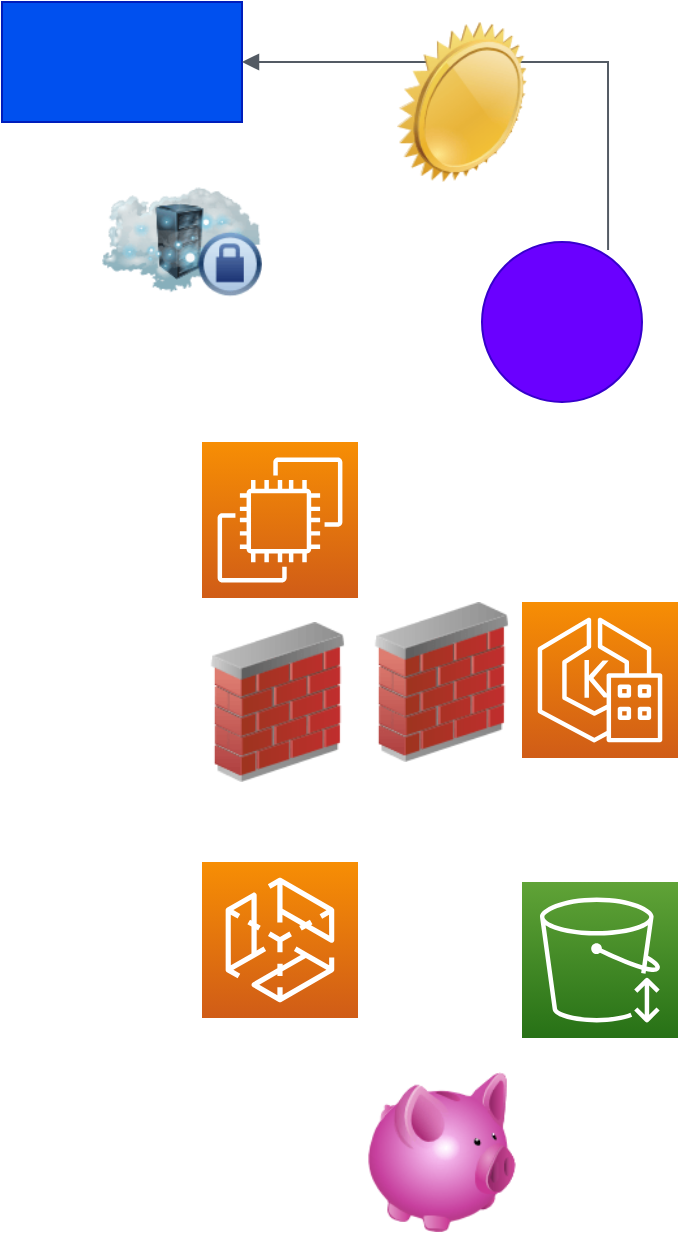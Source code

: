<mxfile>
    <diagram id="-rS4qaLThaFDDi9ZGRLx" name="Page-1">
        <mxGraphModel dx="2051" dy="680" grid="1" gridSize="10" guides="1" tooltips="1" connect="1" arrows="1" fold="1" page="1" pageScale="1" pageWidth="827" pageHeight="1169" math="0" shadow="0">
            <root>
                <mxCell id="0"/>
                <mxCell id="1" parent="0"/>
                <mxCell id="2" value="" style="rounded=0;whiteSpace=wrap;html=1;fillColor=#0050ef;fontColor=#ffffff;strokeColor=#001DBC;" vertex="1" parent="1">
                    <mxGeometry x="-900" y="10" width="120" height="60" as="geometry"/>
                </mxCell>
                <mxCell id="3" value="" style="ellipse;whiteSpace=wrap;html=1;aspect=fixed;fillColor=#6a00ff;fontColor=#ffffff;strokeColor=#3700CC;" vertex="1" parent="1">
                    <mxGeometry x="-660" y="130" width="80" height="80" as="geometry"/>
                </mxCell>
                <mxCell id="4" value="" style="edgeStyle=orthogonalEdgeStyle;html=1;endArrow=none;elbow=vertical;startArrow=block;startFill=1;strokeColor=#545B64;rounded=0;entryX=0.788;entryY=0.05;entryDx=0;entryDy=0;entryPerimeter=0;exitX=1;exitY=0.5;exitDx=0;exitDy=0;" edge="1" parent="1" source="2" target="3">
                    <mxGeometry width="100" relative="1" as="geometry">
                        <mxPoint x="-780" y="80" as="sourcePoint"/>
                        <mxPoint x="-630" y="350" as="targetPoint"/>
                    </mxGeometry>
                </mxCell>
                <mxCell id="9" value="" style="sketch=0;points=[[0,0,0],[0.25,0,0],[0.5,0,0],[0.75,0,0],[1,0,0],[0,1,0],[0.25,1,0],[0.5,1,0],[0.75,1,0],[1,1,0],[0,0.25,0],[0,0.5,0],[0,0.75,0],[1,0.25,0],[1,0.5,0],[1,0.75,0]];outlineConnect=0;fontColor=#232F3E;gradientColor=#F78E04;gradientDirection=north;fillColor=#D05C17;strokeColor=#ffffff;dashed=0;verticalLabelPosition=bottom;verticalAlign=top;align=center;html=1;fontSize=12;fontStyle=0;aspect=fixed;shape=mxgraph.aws4.resourceIcon;resIcon=mxgraph.aws4.ec2;" vertex="1" parent="1">
                    <mxGeometry x="-800" y="230" width="78" height="78" as="geometry"/>
                </mxCell>
                <mxCell id="10" value="" style="sketch=0;points=[[0,0,0],[0.25,0,0],[0.5,0,0],[0.75,0,0],[1,0,0],[0,1,0],[0.25,1,0],[0.5,1,0],[0.75,1,0],[1,1,0],[0,0.25,0],[0,0.5,0],[0,0.75,0],[1,0.25,0],[1,0.5,0],[1,0.75,0]];outlineConnect=0;fontColor=#232F3E;gradientColor=#F78E04;gradientDirection=north;fillColor=#D05C17;strokeColor=#ffffff;dashed=0;verticalLabelPosition=bottom;verticalAlign=top;align=center;html=1;fontSize=12;fontStyle=0;aspect=fixed;shape=mxgraph.aws4.resourceIcon;resIcon=mxgraph.aws4.thinkbox_draft;" vertex="1" parent="1">
                    <mxGeometry x="-800" y="440" width="78" height="78" as="geometry"/>
                </mxCell>
                <mxCell id="11" value="" style="sketch=0;points=[[0,0,0],[0.25,0,0],[0.5,0,0],[0.75,0,0],[1,0,0],[0,1,0],[0.25,1,0],[0.5,1,0],[0.75,1,0],[1,1,0],[0,0.25,0],[0,0.5,0],[0,0.75,0],[1,0.25,0],[1,0.5,0],[1,0.75,0]];outlineConnect=0;fontColor=#232F3E;gradientColor=#F78E04;gradientDirection=north;fillColor=#D05C17;strokeColor=#ffffff;dashed=0;verticalLabelPosition=bottom;verticalAlign=top;align=center;html=1;fontSize=12;fontStyle=0;aspect=fixed;shape=mxgraph.aws4.resourceIcon;resIcon=mxgraph.aws4.eks_anywhere;" vertex="1" parent="1">
                    <mxGeometry x="-640" y="310" width="78" height="78" as="geometry"/>
                </mxCell>
                <mxCell id="12" value="" style="sketch=0;points=[[0,0,0],[0.25,0,0],[0.5,0,0],[0.75,0,0],[1,0,0],[0,1,0],[0.25,1,0],[0.5,1,0],[0.75,1,0],[1,1,0],[0,0.25,0],[0,0.5,0],[0,0.75,0],[1,0.25,0],[1,0.5,0],[1,0.75,0]];outlineConnect=0;fontColor=#232F3E;gradientColor=#60A337;gradientDirection=north;fillColor=#277116;strokeColor=#ffffff;dashed=0;verticalLabelPosition=bottom;verticalAlign=top;align=center;html=1;fontSize=12;fontStyle=0;aspect=fixed;shape=mxgraph.aws4.resourceIcon;resIcon=mxgraph.aws4.infrequent_access_storage_class;" vertex="1" parent="1">
                    <mxGeometry x="-640" y="450" width="78" height="78" as="geometry"/>
                </mxCell>
                <mxCell id="13" value="" style="image;html=1;image=img/lib/clip_art/networking/Certificate_128x128.png" vertex="1" parent="1">
                    <mxGeometry x="-710" y="20" width="80" height="80" as="geometry"/>
                </mxCell>
                <mxCell id="14" value="" style="image;html=1;image=img/lib/clip_art/networking/Cloud_Rack_Private_128x128.png" vertex="1" parent="1">
                    <mxGeometry x="-850" y="90" width="80" height="80" as="geometry"/>
                </mxCell>
                <mxCell id="15" value="" style="image;html=1;image=img/lib/clip_art/networking/Firewall_02_128x128.png" vertex="1" parent="1">
                    <mxGeometry x="-720" y="310" width="80" height="80" as="geometry"/>
                </mxCell>
                <mxCell id="16" value="" style="image;html=1;image=img/lib/clip_art/networking/Firewall_02_128x128.png" vertex="1" parent="1">
                    <mxGeometry x="-802" y="320" width="80" height="80" as="geometry"/>
                </mxCell>
                <mxCell id="17" value="" style="image;html=1;image=img/lib/clip_art/finance/Piggy_Bank_128x128.png" vertex="1" parent="1">
                    <mxGeometry x="-720" y="545" width="80" height="80" as="geometry"/>
                </mxCell>
            </root>
        </mxGraphModel>
    </diagram>
</mxfile>